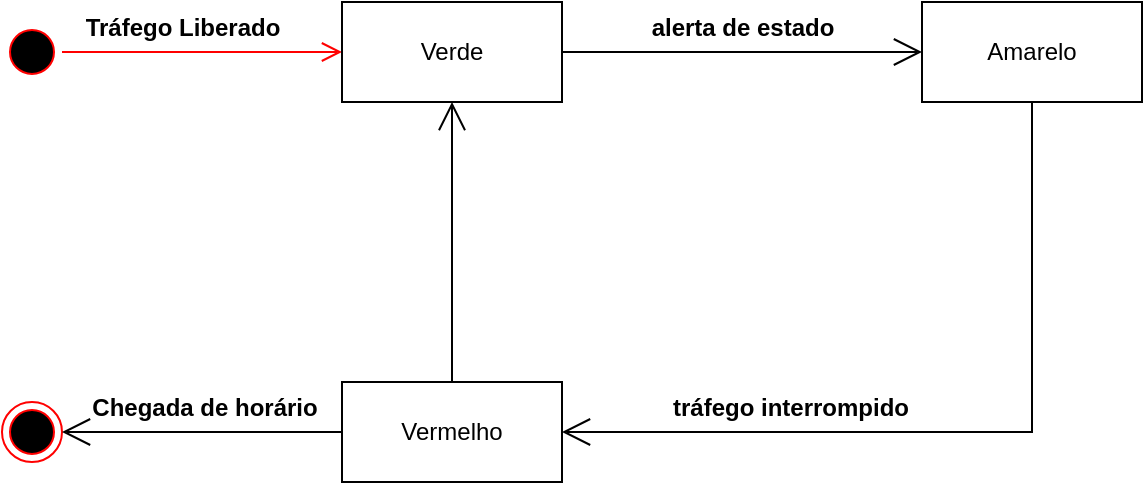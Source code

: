<mxfile version="25.0.1" pages="2">
  <diagram name="Semáforo" id="p3ysw4HHk6lHsNhrsWlz">
    <mxGraphModel dx="1434" dy="772" grid="1" gridSize="10" guides="1" tooltips="1" connect="1" arrows="1" fold="1" page="1" pageScale="1" pageWidth="827" pageHeight="1169" math="0" shadow="0">
      <root>
        <mxCell id="0" />
        <mxCell id="1" parent="0" />
        <mxCell id="ZywUjF4J5wqGtacCLipy-1" value="" style="ellipse;html=1;shape=startState;fillColor=#000000;strokeColor=#ff0000;" vertex="1" parent="1">
          <mxGeometry x="150" y="130" width="30" height="30" as="geometry" />
        </mxCell>
        <mxCell id="ZywUjF4J5wqGtacCLipy-2" value="" style="edgeStyle=orthogonalEdgeStyle;html=1;verticalAlign=bottom;endArrow=open;endSize=8;strokeColor=#ff0000;rounded=0;" edge="1" source="ZywUjF4J5wqGtacCLipy-1" parent="1" target="ZywUjF4J5wqGtacCLipy-4">
          <mxGeometry relative="1" as="geometry">
            <mxPoint x="275" y="100" as="targetPoint" />
          </mxGeometry>
        </mxCell>
        <mxCell id="ZywUjF4J5wqGtacCLipy-3" value="" style="ellipse;html=1;shape=endState;fillColor=#000000;strokeColor=#ff0000;" vertex="1" parent="1">
          <mxGeometry x="150" y="320" width="30" height="30" as="geometry" />
        </mxCell>
        <mxCell id="ZywUjF4J5wqGtacCLipy-4" value="Verde" style="html=1;whiteSpace=wrap;" vertex="1" parent="1">
          <mxGeometry x="320" y="120" width="110" height="50" as="geometry" />
        </mxCell>
        <mxCell id="ZywUjF4J5wqGtacCLipy-5" value="Amarelo" style="html=1;whiteSpace=wrap;" vertex="1" parent="1">
          <mxGeometry x="610" y="120" width="110" height="50" as="geometry" />
        </mxCell>
        <mxCell id="ZywUjF4J5wqGtacCLipy-6" value="Vermelho" style="html=1;whiteSpace=wrap;" vertex="1" parent="1">
          <mxGeometry x="320" y="310" width="110" height="50" as="geometry" />
        </mxCell>
        <mxCell id="ZywUjF4J5wqGtacCLipy-8" value="Tráfego Liberado" style="text;align=center;fontStyle=1;verticalAlign=middle;spacingLeft=3;spacingRight=3;strokeColor=none;rotatable=0;points=[[0,0.5],[1,0.5]];portConstraint=eastwest;html=1;" vertex="1" parent="1">
          <mxGeometry x="200" y="120" width="80" height="26" as="geometry" />
        </mxCell>
        <mxCell id="ZywUjF4J5wqGtacCLipy-9" value="" style="endArrow=open;endFill=1;endSize=12;html=1;rounded=0;" edge="1" parent="1" source="ZywUjF4J5wqGtacCLipy-4" target="ZywUjF4J5wqGtacCLipy-5">
          <mxGeometry width="160" relative="1" as="geometry">
            <mxPoint x="460" y="370" as="sourcePoint" />
            <mxPoint x="620" y="370" as="targetPoint" />
          </mxGeometry>
        </mxCell>
        <mxCell id="ZywUjF4J5wqGtacCLipy-10" value="alerta de estado" style="text;align=center;fontStyle=1;verticalAlign=middle;spacingLeft=3;spacingRight=3;strokeColor=none;rotatable=0;points=[[0,0.5],[1,0.5]];portConstraint=eastwest;html=1;" vertex="1" parent="1">
          <mxGeometry x="480" y="120" width="80" height="26" as="geometry" />
        </mxCell>
        <mxCell id="ZywUjF4J5wqGtacCLipy-12" value="" style="endArrow=open;endFill=1;endSize=12;html=1;rounded=0;" edge="1" parent="1" source="ZywUjF4J5wqGtacCLipy-5" target="ZywUjF4J5wqGtacCLipy-6">
          <mxGeometry width="160" relative="1" as="geometry">
            <mxPoint x="460" y="370" as="sourcePoint" />
            <mxPoint x="620" y="370" as="targetPoint" />
            <Array as="points">
              <mxPoint x="665" y="335" />
            </Array>
          </mxGeometry>
        </mxCell>
        <mxCell id="ZywUjF4J5wqGtacCLipy-13" value="tráfego interrompido" style="text;align=center;fontStyle=1;verticalAlign=middle;spacingLeft=3;spacingRight=3;strokeColor=none;rotatable=0;points=[[0,0.5],[1,0.5]];portConstraint=eastwest;html=1;" vertex="1" parent="1">
          <mxGeometry x="504" y="310" width="80" height="26" as="geometry" />
        </mxCell>
        <mxCell id="ZywUjF4J5wqGtacCLipy-14" value="" style="endArrow=open;endFill=1;endSize=12;html=1;rounded=0;" edge="1" parent="1" source="ZywUjF4J5wqGtacCLipy-6" target="ZywUjF4J5wqGtacCLipy-3">
          <mxGeometry width="160" relative="1" as="geometry">
            <mxPoint x="460" y="370" as="sourcePoint" />
            <mxPoint x="620" y="370" as="targetPoint" />
          </mxGeometry>
        </mxCell>
        <mxCell id="ZywUjF4J5wqGtacCLipy-18" value="Chegada de horário" style="text;align=center;fontStyle=1;verticalAlign=middle;spacingLeft=3;spacingRight=3;strokeColor=none;rotatable=0;points=[[0,0.5],[1,0.5]];portConstraint=eastwest;html=1;" vertex="1" parent="1">
          <mxGeometry x="211" y="310" width="80" height="26" as="geometry" />
        </mxCell>
        <mxCell id="ZywUjF4J5wqGtacCLipy-19" value="" style="endArrow=open;endFill=1;endSize=12;html=1;rounded=0;" edge="1" parent="1" source="ZywUjF4J5wqGtacCLipy-6" target="ZywUjF4J5wqGtacCLipy-4">
          <mxGeometry width="160" relative="1" as="geometry">
            <mxPoint x="330" y="300" as="sourcePoint" />
            <mxPoint x="490" y="300" as="targetPoint" />
          </mxGeometry>
        </mxCell>
      </root>
    </mxGraphModel>
  </diagram>
  <diagram id="Sm3xC4AZQ1_U5kp0VWpE" name="café">
    <mxGraphModel dx="1434" dy="772" grid="1" gridSize="10" guides="1" tooltips="1" connect="1" arrows="1" fold="1" page="1" pageScale="1" pageWidth="827" pageHeight="1169" math="0" shadow="0">
      <root>
        <mxCell id="0" />
        <mxCell id="1" parent="0" />
      </root>
    </mxGraphModel>
  </diagram>
</mxfile>

